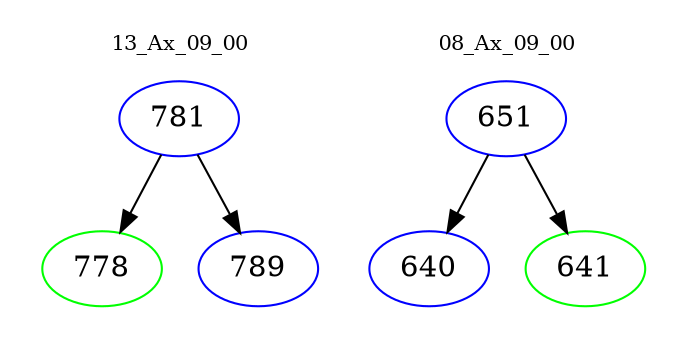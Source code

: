 digraph{
subgraph cluster_0 {
color = white
label = "13_Ax_09_00";
fontsize=10;
T0_781 [label="781", color="blue"]
T0_781 -> T0_778 [color="black"]
T0_778 [label="778", color="green"]
T0_781 -> T0_789 [color="black"]
T0_789 [label="789", color="blue"]
}
subgraph cluster_1 {
color = white
label = "08_Ax_09_00";
fontsize=10;
T1_651 [label="651", color="blue"]
T1_651 -> T1_640 [color="black"]
T1_640 [label="640", color="blue"]
T1_651 -> T1_641 [color="black"]
T1_641 [label="641", color="green"]
}
}
